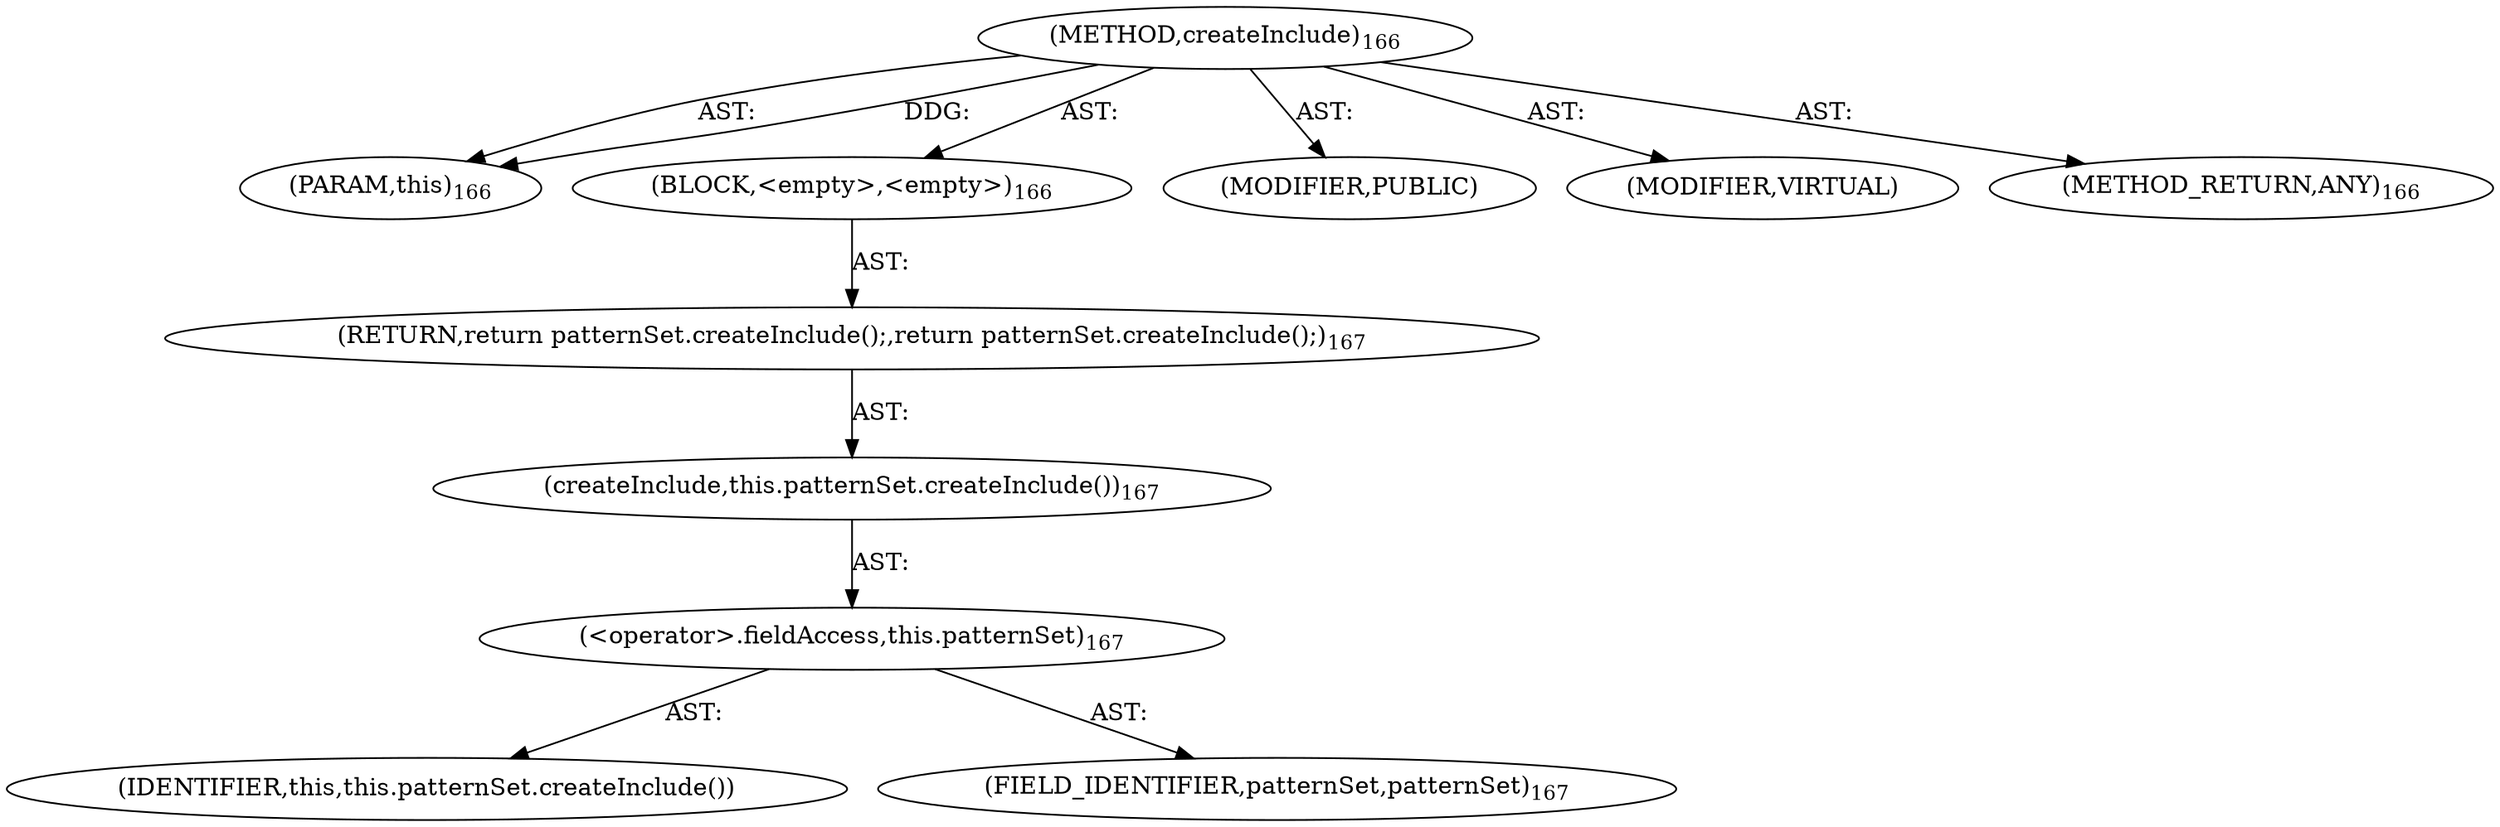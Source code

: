 digraph "createInclude" {  
"111669149697" [label = <(METHOD,createInclude)<SUB>166</SUB>> ]
"115964116996" [label = <(PARAM,this)<SUB>166</SUB>> ]
"25769803777" [label = <(BLOCK,&lt;empty&gt;,&lt;empty&gt;)<SUB>166</SUB>> ]
"146028888065" [label = <(RETURN,return patternSet.createInclude();,return patternSet.createInclude();)<SUB>167</SUB>> ]
"30064771074" [label = <(createInclude,this.patternSet.createInclude())<SUB>167</SUB>> ]
"30064771075" [label = <(&lt;operator&gt;.fieldAccess,this.patternSet)<SUB>167</SUB>> ]
"68719476743" [label = <(IDENTIFIER,this,this.patternSet.createInclude())> ]
"55834574849" [label = <(FIELD_IDENTIFIER,patternSet,patternSet)<SUB>167</SUB>> ]
"133143986186" [label = <(MODIFIER,PUBLIC)> ]
"133143986187" [label = <(MODIFIER,VIRTUAL)> ]
"128849018881" [label = <(METHOD_RETURN,ANY)<SUB>166</SUB>> ]
  "111669149697" -> "115964116996"  [ label = "AST: "] 
  "111669149697" -> "25769803777"  [ label = "AST: "] 
  "111669149697" -> "133143986186"  [ label = "AST: "] 
  "111669149697" -> "133143986187"  [ label = "AST: "] 
  "111669149697" -> "128849018881"  [ label = "AST: "] 
  "25769803777" -> "146028888065"  [ label = "AST: "] 
  "146028888065" -> "30064771074"  [ label = "AST: "] 
  "30064771074" -> "30064771075"  [ label = "AST: "] 
  "30064771075" -> "68719476743"  [ label = "AST: "] 
  "30064771075" -> "55834574849"  [ label = "AST: "] 
  "111669149697" -> "115964116996"  [ label = "DDG: "] 
}

